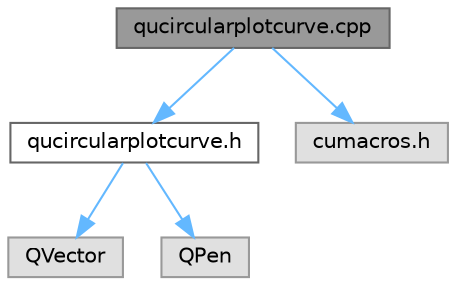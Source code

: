 digraph "qucircularplotcurve.cpp"
{
 // LATEX_PDF_SIZE
  bgcolor="transparent";
  edge [fontname=Helvetica,fontsize=10,labelfontname=Helvetica,labelfontsize=10];
  node [fontname=Helvetica,fontsize=10,shape=box,height=0.2,width=0.4];
  Node1 [label="qucircularplotcurve.cpp",height=0.2,width=0.4,color="gray40", fillcolor="grey60", style="filled", fontcolor="black",tooltip=" "];
  Node1 -> Node2 [color="steelblue1",style="solid"];
  Node2 [label="qucircularplotcurve.h",height=0.2,width=0.4,color="grey40", fillcolor="white", style="filled",URL="$qucircularplotcurve_8h.html",tooltip=" "];
  Node2 -> Node3 [color="steelblue1",style="solid"];
  Node3 [label="QVector",height=0.2,width=0.4,color="grey60", fillcolor="#E0E0E0", style="filled",tooltip=" "];
  Node2 -> Node4 [color="steelblue1",style="solid"];
  Node4 [label="QPen",height=0.2,width=0.4,color="grey60", fillcolor="#E0E0E0", style="filled",tooltip=" "];
  Node1 -> Node5 [color="steelblue1",style="solid"];
  Node5 [label="cumacros.h",height=0.2,width=0.4,color="grey60", fillcolor="#E0E0E0", style="filled",tooltip=" "];
}
